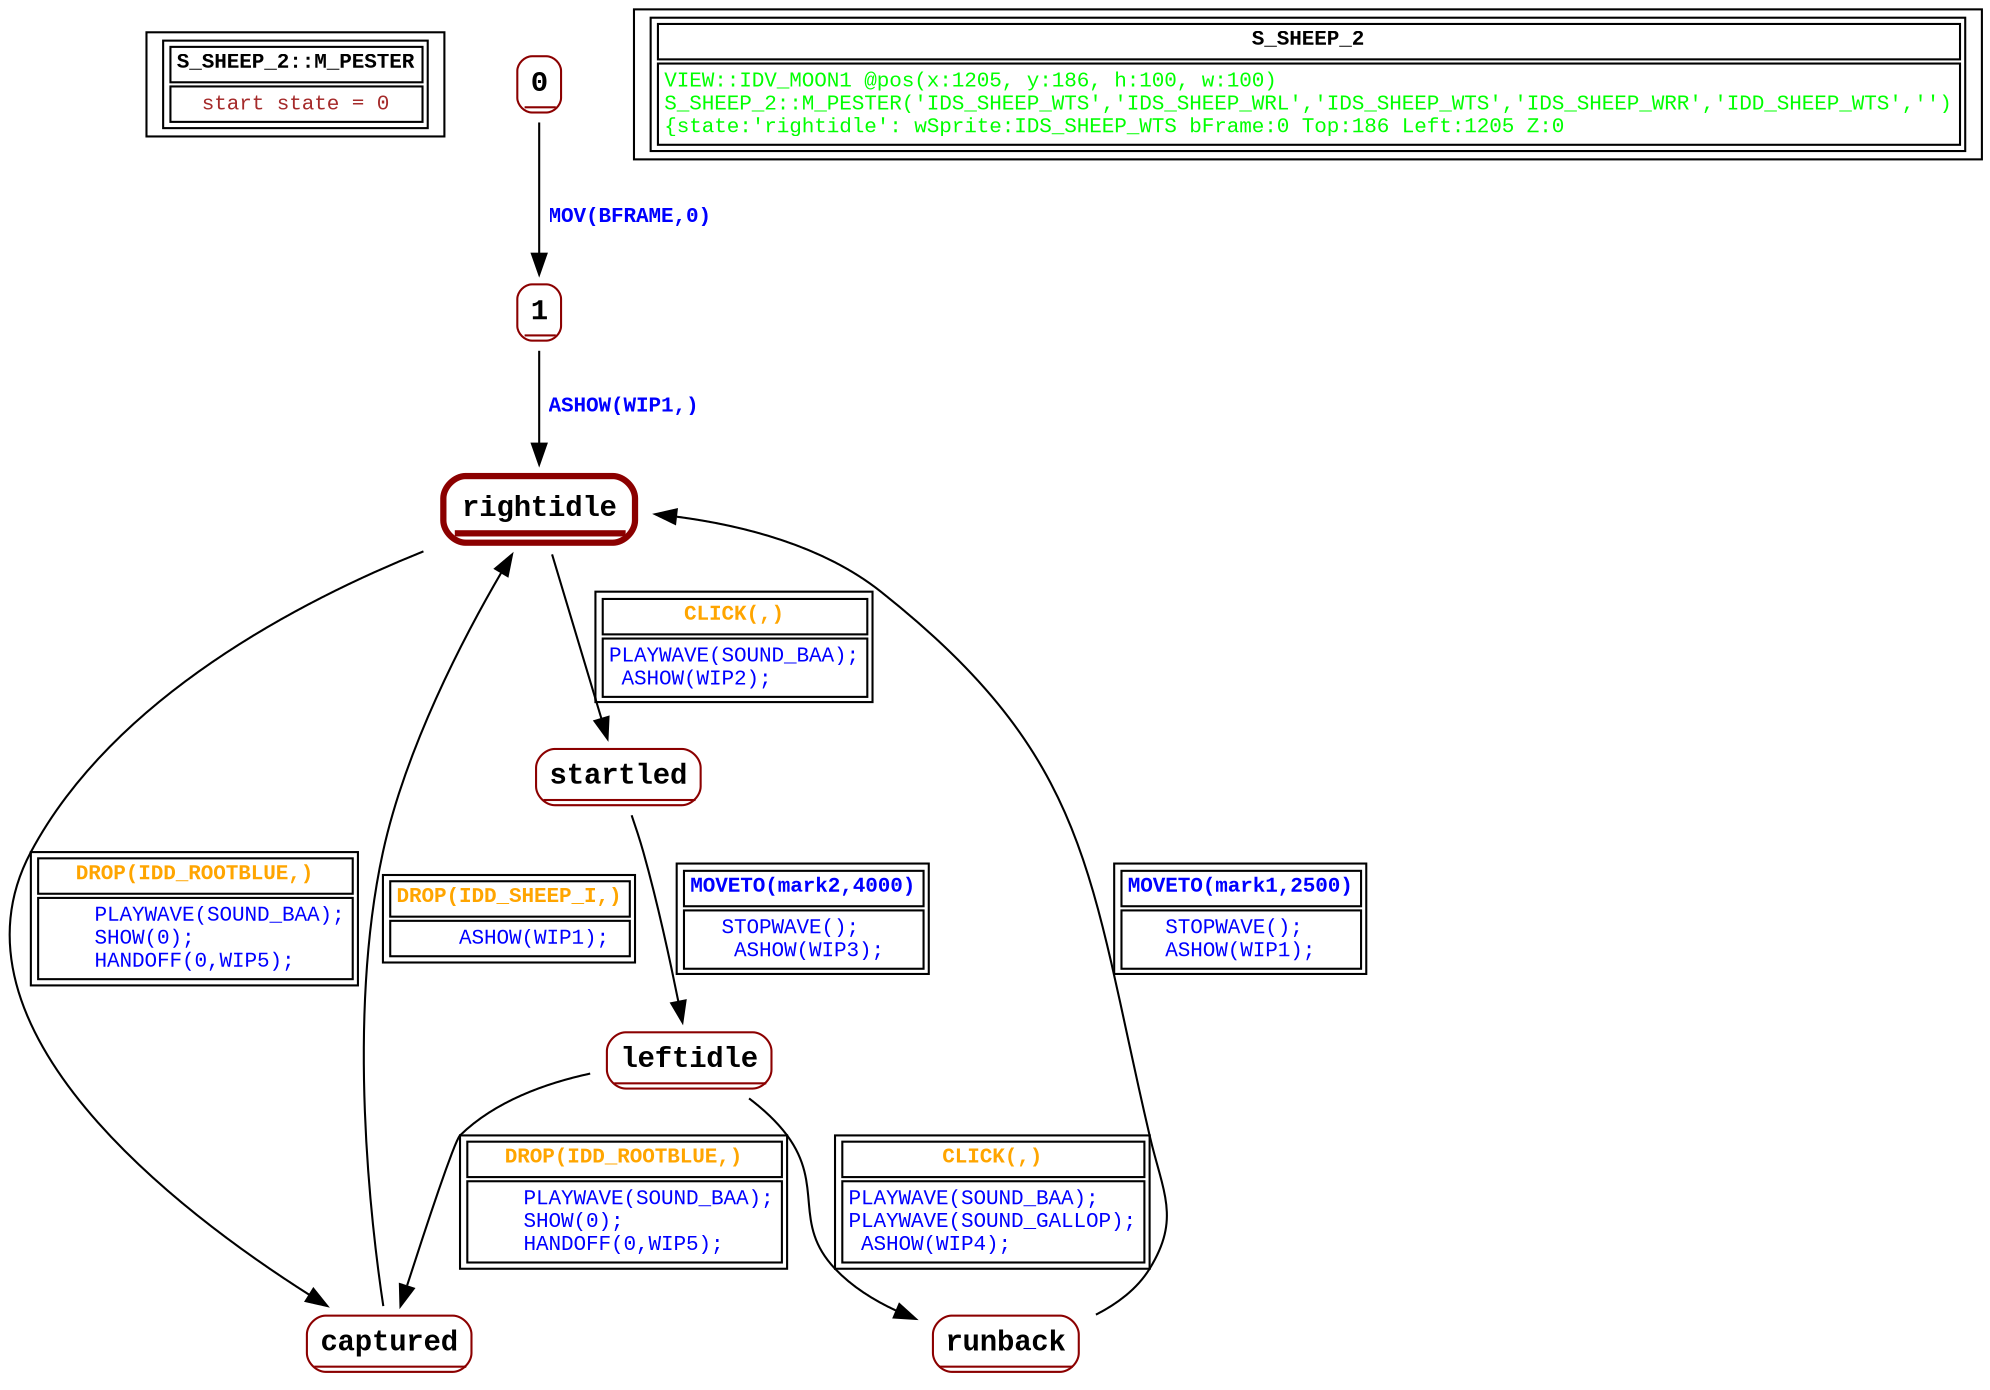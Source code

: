 digraph Automaton {
 fontname="Courier New"
	node [shape=oval, fontname="Courier New"];
	filename[shape = record, fontsize=10, label=< <table border="1"><tr><td><b>S_SHEEP_2::M_PESTER<br align="left"/></b></td></tr>
<tr><td><font point-size="10" color ="brown">start state = 0<br align="left"/></font></td></tr></table>>
];
	0[shape = none, fontsize=14, label=< <table border="1" color="darkred" style="rounded"><tr><td sides="b"><b>0<br align="left"/></b></td></tr>
</table>>];
"0" -> "1" [fontcolor=blue,fontsize=10,fontname="Courier New", label=< <table border="0"><tr><td><b>MOV(BFRAME,0)<br align="left"/></b></td></tr>
</table>>
];
	1[shape = none, fontsize=14, label=< <table border="1" color="darkred" style="rounded"><tr><td sides="b"><b>1<br align="left"/></b></td></tr>
</table>>];
"1" -> "rightidle" [fontcolor=blue,fontsize=10,fontname="Courier New", label=< <table border="0"><tr><td><b>ASHOW(WIP1,)<br align="left"/></b></td></tr>
</table>>
];
	captured[shape = none, fontsize=14, label=< <table border="1" color="darkred" style="rounded"><tr><td sides="b"><b>captured<br align="left"/></b></td></tr>
</table>>];
"captured" -> "rightidle" [fontcolor=orange,fontsize=10,fontname="Courier New", label=< <table border="1"><tr><td><b>DROP(IDD_SHEEP_I,)<br align="left"/></b></td></tr>
<tr><td><font point-size="10" color ="blue">    ASHOW(WIP1);<br align="left"/></font></td></tr></table>>
];
	leftidle[shape = none, fontsize=14, label=< <table border="1" color="darkred" style="rounded"><tr><td sides="b"><b>leftidle<br align="left"/></b></td></tr>
</table>>];
"leftidle" -> "runback" [fontcolor=orange,fontsize=10,fontname="Courier New", label=< <table border="1"><tr><td><b>CLICK(,)<br align="left"/></b></td></tr>
<tr><td><font point-size="10" color ="blue">PLAYWAVE(SOUND_BAA);<br align="left"/>PLAYWAVE(SOUND_GALLOP);<br align="left"/> ASHOW(WIP4);<br align="left"/></font></td></tr></table>>
];
"leftidle" -> "captured" [fontcolor=orange,fontsize=10,fontname="Courier New", label=< <table border="1"><tr><td><b>DROP(IDD_ROOTBLUE,)<br align="left"/></b></td></tr>
<tr><td><font point-size="10" color ="blue">    PLAYWAVE(SOUND_BAA);<br align="left"/>    SHOW(0);<br align="left"/>    HANDOFF(0,WIP5);<br align="left"/></font></td></tr></table>>
];
	rightidle[shape = none, fontsize=14, label=< <table border="3" color="darkred" style="rounded"><tr><td sides="b"><b>rightidle<br align="left"/></b></td></tr>
</table>>];
"rightidle" -> "startled" [fontcolor=orange,fontsize=10,fontname="Courier New", label=< <table border="1"><tr><td><b>CLICK(,)<br align="left"/></b></td></tr>
<tr><td><font point-size="10" color ="blue">PLAYWAVE(SOUND_BAA);<br align="left"/> ASHOW(WIP2);<br align="left"/></font></td></tr></table>>
];
"rightidle" -> "captured" [fontcolor=orange,fontsize=10,fontname="Courier New", label=< <table border="1"><tr><td><b>DROP(IDD_ROOTBLUE,)<br align="left"/></b></td></tr>
<tr><td><font point-size="10" color ="blue">    PLAYWAVE(SOUND_BAA);<br align="left"/>    SHOW(0);<br align="left"/>    HANDOFF(0,WIP5);<br align="left"/></font></td></tr></table>>
];
	runback[shape = none, fontsize=14, label=< <table border="1" color="darkred" style="rounded"><tr><td sides="b"><b>runback<br align="left"/></b></td></tr>
</table>>];
"runback" -> "rightidle" [fontcolor=blue,fontsize=10,fontname="Courier New", label=< <table border="1"><tr><td><b>MOVETO(mark1,2500)<br align="left"/></b></td></tr>
<tr><td><font point-size="10" color ="blue">STOPWAVE();<br align="left"/>ASHOW(WIP1);<br align="left"/></font></td></tr></table>>
];
	startled[shape = none, fontsize=14, label=< <table border="1" color="darkred" style="rounded"><tr><td sides="b"><b>startled<br align="left"/></b></td></tr>
</table>>];
"startled" -> "leftidle" [fontcolor=blue,fontsize=10,fontname="Courier New", label=< <table border="1"><tr><td><b>MOVETO(mark2,4000)<br align="left"/></b></td></tr>
<tr><td><font point-size="10" color ="blue">STOPWAVE();<br align="left"/> ASHOW(WIP3);<br align="left"/></font></td></tr></table>>
];
	status[shape = record, fontsize=10, label=< <table border="1"><tr><td><b>S_SHEEP_2<br align="left"/></b></td></tr>
<tr><td><font point-size="10" color ="green">VIEW::IDV_MOON1 @pos(x:1205, y:186, h:100, w:100)<br align="left"/>S_SHEEP_2::M_PESTER(&apos;IDS_SHEEP_WTS&apos;,&apos;IDS_SHEEP_WRL&apos;,&apos;IDS_SHEEP_WTS&apos;,&apos;IDS_SHEEP_WRR&apos;,&apos;IDD_SHEEP_WTS&apos;,&apos;&apos;)<br align="left"/>			&#123;state:&apos;rightidle&apos;: wSprite:IDS_SHEEP_WTS bFrame:0 Top:186 Left:1205 Z:0<br align="left"/></font></td></tr></table>>
];
}
